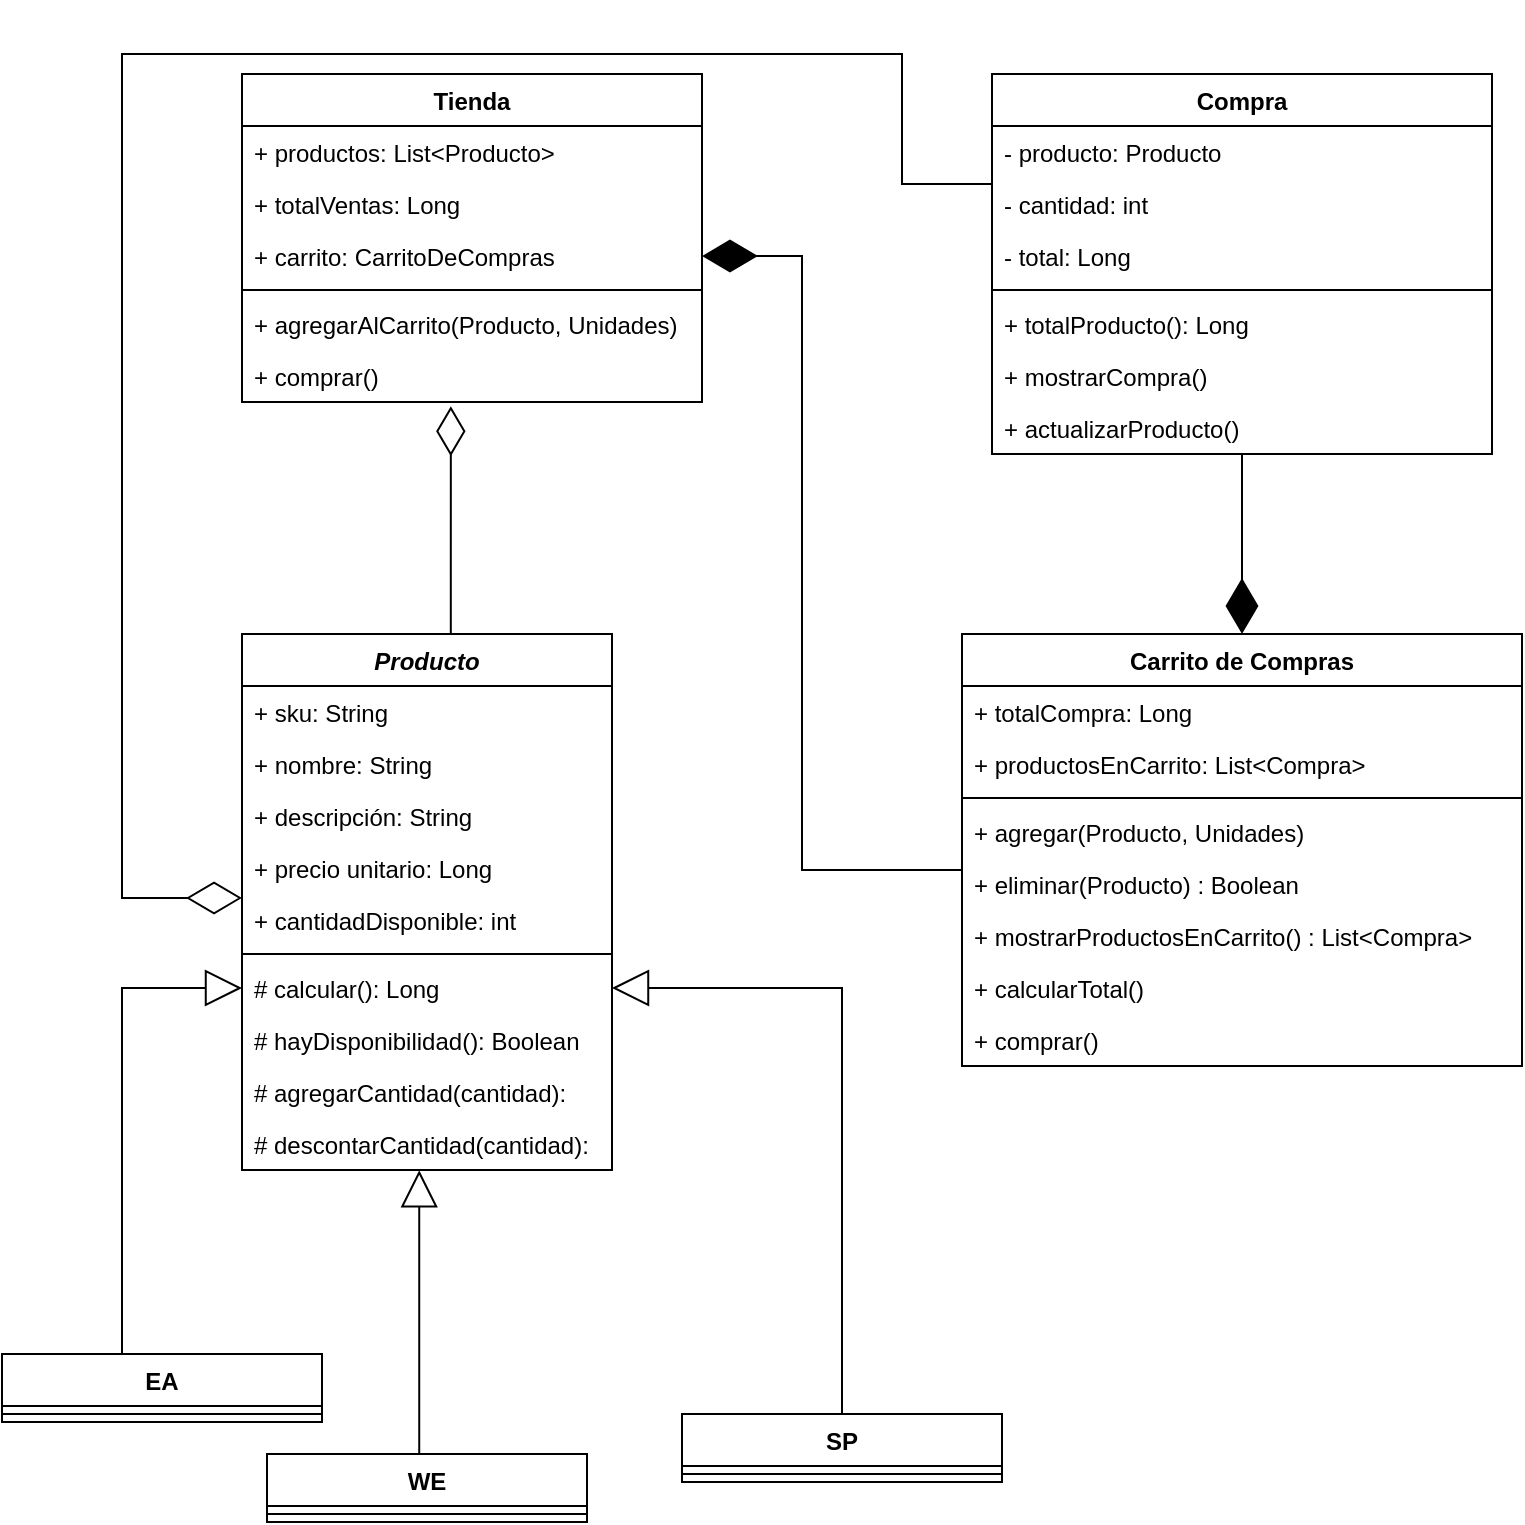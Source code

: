 <mxfile version="13.6.2" type="device"><diagram name="Page-1" id="c4acf3e9-155e-7222-9cf6-157b1a14988f"><mxGraphModel dx="1422" dy="745" grid="1" gridSize="10" guides="1" tooltips="1" connect="1" arrows="1" fold="1" page="1" pageScale="1" pageWidth="850" pageHeight="1100" background="#FFFFFF" math="0" shadow="0"><root><mxCell id="0"/><mxCell id="1" parent="0"/><mxCell id="EBikYnYMfoEEFWF5VXgA-30" style="edgeStyle=orthogonalEdgeStyle;rounded=0;orthogonalLoop=1;jettySize=auto;html=1;endArrow=block;endFill=0;startSize=17;endSize=16;entryX=0;entryY=0.5;entryDx=0;entryDy=0;" parent="1" source="EBikYnYMfoEEFWF5VXgA-18" target="EBikYnYMfoEEFWF5VXgA-4" edge="1"><mxGeometry relative="1" as="geometry"><mxPoint x="355" y="616" as="targetPoint"/><Array as="points"><mxPoint x="90" y="507"/></Array></mxGeometry></mxCell><mxCell id="EBikYnYMfoEEFWF5VXgA-31" style="edgeStyle=orthogonalEdgeStyle;rounded=0;orthogonalLoop=1;jettySize=auto;html=1;startSize=17;endArrow=block;endFill=0;endSize=16;entryX=0.479;entryY=1.006;entryDx=0;entryDy=0;entryPerimeter=0;" parent="1" source="EBikYnYMfoEEFWF5VXgA-26" target="MsU4PZvLRo3ycNSBCjRW-34" edge="1"><mxGeometry relative="1" as="geometry"><Array as="points"><mxPoint x="239" y="760"/><mxPoint x="239" y="760"/></Array><mxPoint x="440" y="650" as="targetPoint"/></mxGeometry></mxCell><mxCell id="EBikYnYMfoEEFWF5VXgA-32" style="edgeStyle=orthogonalEdgeStyle;rounded=0;orthogonalLoop=1;jettySize=auto;html=1;startSize=17;endArrow=block;endFill=0;endSize=16;" parent="1" source="EBikYnYMfoEEFWF5VXgA-22" target="EBikYnYMfoEEFWF5VXgA-4" edge="1"><mxGeometry relative="1" as="geometry"/></mxCell><mxCell id="EBikYnYMfoEEFWF5VXgA-18" value="EA" style="swimlane;fontStyle=1;align=center;verticalAlign=top;childLayout=stackLayout;horizontal=1;startSize=26;horizontalStack=0;resizeParent=1;resizeParentMax=0;resizeLast=0;collapsible=1;marginBottom=0;" parent="1" vertex="1"><mxGeometry x="30" y="690" width="160" height="34" as="geometry"/></mxCell><mxCell id="EBikYnYMfoEEFWF5VXgA-20" value="" style="line;strokeWidth=1;fillColor=none;align=left;verticalAlign=middle;spacingTop=-1;spacingLeft=3;spacingRight=3;rotatable=0;labelPosition=right;points=[];portConstraint=eastwest;" parent="EBikYnYMfoEEFWF5VXgA-18" vertex="1"><mxGeometry y="26" width="160" height="8" as="geometry"/></mxCell><mxCell id="EBikYnYMfoEEFWF5VXgA-22" value="SP" style="swimlane;fontStyle=1;align=center;verticalAlign=top;childLayout=stackLayout;horizontal=1;startSize=26;horizontalStack=0;resizeParent=1;resizeParentMax=0;resizeLast=0;collapsible=1;marginBottom=0;" parent="1" vertex="1"><mxGeometry x="370" y="720" width="160" height="34" as="geometry"/></mxCell><mxCell id="EBikYnYMfoEEFWF5VXgA-24" value="" style="line;strokeWidth=1;fillColor=none;align=left;verticalAlign=middle;spacingTop=-1;spacingLeft=3;spacingRight=3;rotatable=0;labelPosition=right;points=[];portConstraint=eastwest;" parent="EBikYnYMfoEEFWF5VXgA-22" vertex="1"><mxGeometry y="26" width="160" height="8" as="geometry"/></mxCell><mxCell id="MsU4PZvLRo3ycNSBCjRW-37" style="edgeStyle=orthogonalEdgeStyle;rounded=0;orthogonalLoop=1;jettySize=auto;html=1;startArrow=none;startFill=0;endArrow=diamondThin;endFill=0;endSize=22;entryX=0.454;entryY=1.083;entryDx=0;entryDy=0;entryPerimeter=0;" parent="1" source="EBikYnYMfoEEFWF5VXgA-1" target="MsU4PZvLRo3ycNSBCjRW-35" edge="1"><mxGeometry relative="1" as="geometry"><mxPoint x="190" y="270" as="targetPoint"/><Array as="points"><mxPoint x="254" y="300"/></Array></mxGeometry></mxCell><mxCell id="EBikYnYMfoEEFWF5VXgA-1" value="Producto" style="swimlane;fontStyle=3;align=center;verticalAlign=top;childLayout=stackLayout;horizontal=1;startSize=26;horizontalStack=0;resizeParent=1;resizeParentMax=0;resizeLast=0;collapsible=1;marginBottom=0;" parent="1" vertex="1"><mxGeometry x="150" y="330" width="185" height="268" as="geometry"/></mxCell><mxCell id="EBikYnYMfoEEFWF5VXgA-2" value="+ sku: String" style="text;strokeColor=none;fillColor=none;align=left;verticalAlign=top;spacingLeft=4;spacingRight=4;overflow=hidden;rotatable=0;points=[[0,0.5],[1,0.5]];portConstraint=eastwest;" parent="EBikYnYMfoEEFWF5VXgA-1" vertex="1"><mxGeometry y="26" width="185" height="26" as="geometry"/></mxCell><mxCell id="EBikYnYMfoEEFWF5VXgA-14" value="+ nombre: String" style="text;strokeColor=none;fillColor=none;align=left;verticalAlign=top;spacingLeft=4;spacingRight=4;overflow=hidden;rotatable=0;points=[[0,0.5],[1,0.5]];portConstraint=eastwest;" parent="EBikYnYMfoEEFWF5VXgA-1" vertex="1"><mxGeometry y="52" width="185" height="26" as="geometry"/></mxCell><mxCell id="EBikYnYMfoEEFWF5VXgA-16" value="+ descripción: String" style="text;strokeColor=none;fillColor=none;align=left;verticalAlign=top;spacingLeft=4;spacingRight=4;overflow=hidden;rotatable=0;points=[[0,0.5],[1,0.5]];portConstraint=eastwest;" parent="EBikYnYMfoEEFWF5VXgA-1" vertex="1"><mxGeometry y="78" width="185" height="26" as="geometry"/></mxCell><mxCell id="EBikYnYMfoEEFWF5VXgA-15" value="+ precio unitario: Long" style="text;strokeColor=none;fillColor=none;align=left;verticalAlign=top;spacingLeft=4;spacingRight=4;overflow=hidden;rotatable=0;points=[[0,0.5],[1,0.5]];portConstraint=eastwest;" parent="EBikYnYMfoEEFWF5VXgA-1" vertex="1"><mxGeometry y="104" width="185" height="26" as="geometry"/></mxCell><mxCell id="MsU4PZvLRo3ycNSBCjRW-13" value="+ cantidadDisponible: int" style="text;strokeColor=none;fillColor=none;align=left;verticalAlign=top;spacingLeft=4;spacingRight=4;overflow=hidden;rotatable=0;points=[[0,0.5],[1,0.5]];portConstraint=eastwest;" parent="EBikYnYMfoEEFWF5VXgA-1" vertex="1"><mxGeometry y="130" width="185" height="26" as="geometry"/></mxCell><mxCell id="EBikYnYMfoEEFWF5VXgA-3" value="" style="line;strokeWidth=1;fillColor=none;align=left;verticalAlign=middle;spacingTop=-1;spacingLeft=3;spacingRight=3;rotatable=0;labelPosition=right;points=[];portConstraint=eastwest;" parent="EBikYnYMfoEEFWF5VXgA-1" vertex="1"><mxGeometry y="156" width="185" height="8" as="geometry"/></mxCell><mxCell id="EBikYnYMfoEEFWF5VXgA-4" value="# calcular(): Long" style="text;strokeColor=none;fillColor=none;align=left;verticalAlign=top;spacingLeft=4;spacingRight=4;overflow=hidden;rotatable=0;points=[[0,0.5],[1,0.5]];portConstraint=eastwest;" parent="EBikYnYMfoEEFWF5VXgA-1" vertex="1"><mxGeometry y="164" width="185" height="26" as="geometry"/></mxCell><mxCell id="MsU4PZvLRo3ycNSBCjRW-32" value="# hayDisponibilidad(): Boolean" style="text;strokeColor=none;fillColor=none;align=left;verticalAlign=top;spacingLeft=4;spacingRight=4;overflow=hidden;rotatable=0;points=[[0,0.5],[1,0.5]];portConstraint=eastwest;" parent="EBikYnYMfoEEFWF5VXgA-1" vertex="1"><mxGeometry y="190" width="185" height="26" as="geometry"/></mxCell><mxCell id="MsU4PZvLRo3ycNSBCjRW-33" value="# agregarCantidad(cantidad): " style="text;strokeColor=none;fillColor=none;align=left;verticalAlign=top;spacingLeft=4;spacingRight=4;overflow=hidden;rotatable=0;points=[[0,0.5],[1,0.5]];portConstraint=eastwest;" parent="EBikYnYMfoEEFWF5VXgA-1" vertex="1"><mxGeometry y="216" width="185" height="26" as="geometry"/></mxCell><mxCell id="MsU4PZvLRo3ycNSBCjRW-34" value="# descontarCantidad(cantidad): " style="text;strokeColor=none;fillColor=none;align=left;verticalAlign=top;spacingLeft=4;spacingRight=4;overflow=hidden;rotatable=0;points=[[0,0.5],[1,0.5]];portConstraint=eastwest;" parent="EBikYnYMfoEEFWF5VXgA-1" vertex="1"><mxGeometry y="242" width="185" height="26" as="geometry"/></mxCell><mxCell id="EBikYnYMfoEEFWF5VXgA-9" value="Carrito de Compras" style="swimlane;fontStyle=1;align=center;verticalAlign=top;childLayout=stackLayout;horizontal=1;startSize=26;horizontalStack=0;resizeParent=1;resizeParentMax=0;resizeLast=0;collapsible=1;marginBottom=0;" parent="1" vertex="1"><mxGeometry x="510" y="330" width="280" height="216" as="geometry"/></mxCell><mxCell id="EBikYnYMfoEEFWF5VXgA-10" value="+ totalCompra: Long" style="text;strokeColor=none;fillColor=none;align=left;verticalAlign=top;spacingLeft=4;spacingRight=4;overflow=hidden;rotatable=0;points=[[0,0.5],[1,0.5]];portConstraint=eastwest;" parent="EBikYnYMfoEEFWF5VXgA-9" vertex="1"><mxGeometry y="26" width="280" height="26" as="geometry"/></mxCell><mxCell id="MsU4PZvLRo3ycNSBCjRW-7" value="+ productosEnCarrito: List&lt;Compra&gt;" style="text;strokeColor=none;fillColor=none;align=left;verticalAlign=top;spacingLeft=4;spacingRight=4;overflow=hidden;rotatable=0;points=[[0,0.5],[1,0.5]];portConstraint=eastwest;" parent="EBikYnYMfoEEFWF5VXgA-9" vertex="1"><mxGeometry y="52" width="280" height="26" as="geometry"/></mxCell><mxCell id="EBikYnYMfoEEFWF5VXgA-11" value="" style="line;strokeWidth=1;fillColor=none;align=left;verticalAlign=middle;spacingTop=-1;spacingLeft=3;spacingRight=3;rotatable=0;labelPosition=right;points=[];portConstraint=eastwest;" parent="EBikYnYMfoEEFWF5VXgA-9" vertex="1"><mxGeometry y="78" width="280" height="8" as="geometry"/></mxCell><mxCell id="EBikYnYMfoEEFWF5VXgA-12" value="+ agregar(Producto, Unidades)" style="text;strokeColor=none;fillColor=none;align=left;verticalAlign=top;spacingLeft=4;spacingRight=4;overflow=hidden;rotatable=0;points=[[0,0.5],[1,0.5]];portConstraint=eastwest;" parent="EBikYnYMfoEEFWF5VXgA-9" vertex="1"><mxGeometry y="86" width="280" height="26" as="geometry"/></mxCell><mxCell id="MsU4PZvLRo3ycNSBCjRW-26" value="+ eliminar(Producto) : Boolean" style="text;strokeColor=none;fillColor=none;align=left;verticalAlign=top;spacingLeft=4;spacingRight=4;overflow=hidden;rotatable=0;points=[[0,0.5],[1,0.5]];portConstraint=eastwest;" parent="EBikYnYMfoEEFWF5VXgA-9" vertex="1"><mxGeometry y="112" width="280" height="26" as="geometry"/></mxCell><mxCell id="MsU4PZvLRo3ycNSBCjRW-8" value="+ mostrarProductosEnCarrito() : List&lt;Compra&gt;" style="text;strokeColor=none;fillColor=none;align=left;verticalAlign=top;spacingLeft=4;spacingRight=4;overflow=hidden;rotatable=0;points=[[0,0.5],[1,0.5]];portConstraint=eastwest;" parent="EBikYnYMfoEEFWF5VXgA-9" vertex="1"><mxGeometry y="138" width="280" height="26" as="geometry"/></mxCell><mxCell id="MsU4PZvLRo3ycNSBCjRW-23" value="+ calcularTotal()" style="text;strokeColor=none;fillColor=none;align=left;verticalAlign=top;spacingLeft=4;spacingRight=4;overflow=hidden;rotatable=0;points=[[0,0.5],[1,0.5]];portConstraint=eastwest;" parent="EBikYnYMfoEEFWF5VXgA-9" vertex="1"><mxGeometry y="164" width="280" height="26" as="geometry"/></mxCell><mxCell id="MsU4PZvLRo3ycNSBCjRW-27" value="+ comprar()" style="text;strokeColor=none;fillColor=none;align=left;verticalAlign=top;spacingLeft=4;spacingRight=4;overflow=hidden;rotatable=0;points=[[0,0.5],[1,0.5]];portConstraint=eastwest;" parent="EBikYnYMfoEEFWF5VXgA-9" vertex="1"><mxGeometry y="190" width="280" height="26" as="geometry"/></mxCell><mxCell id="MsU4PZvLRo3ycNSBCjRW-1" value="Tienda" style="swimlane;fontStyle=1;align=center;verticalAlign=top;childLayout=stackLayout;horizontal=1;startSize=26;horizontalStack=0;resizeParent=1;resizeParentMax=0;resizeLast=0;collapsible=1;marginBottom=0;" parent="1" vertex="1"><mxGeometry x="150" y="50" width="230" height="164" as="geometry"/></mxCell><mxCell id="MsU4PZvLRo3ycNSBCjRW-2" value="+ productos: List&lt;Producto&gt;" style="text;strokeColor=none;fillColor=none;align=left;verticalAlign=top;spacingLeft=4;spacingRight=4;overflow=hidden;rotatable=0;points=[[0,0.5],[1,0.5]];portConstraint=eastwest;" parent="MsU4PZvLRo3ycNSBCjRW-1" vertex="1"><mxGeometry y="26" width="230" height="26" as="geometry"/></mxCell><mxCell id="MsU4PZvLRo3ycNSBCjRW-31" value="+ totalVentas: Long" style="text;strokeColor=none;fillColor=none;align=left;verticalAlign=top;spacingLeft=4;spacingRight=4;overflow=hidden;rotatable=0;points=[[0,0.5],[1,0.5]];portConstraint=eastwest;" parent="MsU4PZvLRo3ycNSBCjRW-1" vertex="1"><mxGeometry y="52" width="230" height="26" as="geometry"/></mxCell><mxCell id="MsU4PZvLRo3ycNSBCjRW-36" value="+ carrito: CarritoDeCompras" style="text;strokeColor=none;fillColor=none;align=left;verticalAlign=top;spacingLeft=4;spacingRight=4;overflow=hidden;rotatable=0;points=[[0,0.5],[1,0.5]];portConstraint=eastwest;" parent="MsU4PZvLRo3ycNSBCjRW-1" vertex="1"><mxGeometry y="78" width="230" height="26" as="geometry"/></mxCell><mxCell id="MsU4PZvLRo3ycNSBCjRW-3" value="" style="line;strokeWidth=1;fillColor=none;align=left;verticalAlign=middle;spacingTop=-1;spacingLeft=3;spacingRight=3;rotatable=0;labelPosition=right;points=[];portConstraint=eastwest;" parent="MsU4PZvLRo3ycNSBCjRW-1" vertex="1"><mxGeometry y="104" width="230" height="8" as="geometry"/></mxCell><mxCell id="MsU4PZvLRo3ycNSBCjRW-4" value="+ agregarAlCarrito(Producto, Unidades)" style="text;strokeColor=none;fillColor=none;align=left;verticalAlign=top;spacingLeft=4;spacingRight=4;overflow=hidden;rotatable=0;points=[[0,0.5],[1,0.5]];portConstraint=eastwest;" parent="MsU4PZvLRo3ycNSBCjRW-1" vertex="1"><mxGeometry y="112" width="230" height="26" as="geometry"/></mxCell><mxCell id="MsU4PZvLRo3ycNSBCjRW-35" value="+ comprar()" style="text;strokeColor=none;fillColor=none;align=left;verticalAlign=top;spacingLeft=4;spacingRight=4;overflow=hidden;rotatable=0;points=[[0,0.5],[1,0.5]];portConstraint=eastwest;" parent="MsU4PZvLRo3ycNSBCjRW-1" vertex="1"><mxGeometry y="138" width="230" height="26" as="geometry"/></mxCell><mxCell id="MsU4PZvLRo3ycNSBCjRW-39" style="edgeStyle=orthogonalEdgeStyle;rounded=0;orthogonalLoop=1;jettySize=auto;html=1;entryX=1;entryY=0.5;entryDx=0;entryDy=0;endArrow=diamondThin;endFill=1;endSize=25;exitX=0;exitY=0.5;exitDx=0;exitDy=0;" parent="1" source="MsU4PZvLRo3ycNSBCjRW-26" target="MsU4PZvLRo3ycNSBCjRW-36" edge="1"><mxGeometry relative="1" as="geometry"><Array as="points"><mxPoint x="510" y="448"/><mxPoint x="430" y="448"/><mxPoint x="430" y="141"/></Array><mxPoint x="460" y="448" as="sourcePoint"/></mxGeometry></mxCell><mxCell id="MsU4PZvLRo3ycNSBCjRW-42" style="edgeStyle=orthogonalEdgeStyle;rounded=0;orthogonalLoop=1;jettySize=auto;html=1;startArrow=none;startFill=0;startSize=6;endArrow=diamondThin;endFill=0;endSize=25;entryX=0;entryY=0.077;entryDx=0;entryDy=0;entryPerimeter=0;exitX=0;exitY=0.5;exitDx=0;exitDy=0;" parent="1" source="MsU4PZvLRo3ycNSBCjRW-20" target="MsU4PZvLRo3ycNSBCjRW-13" edge="1"><mxGeometry relative="1" as="geometry"><Array as="points"><mxPoint x="480" y="105"/><mxPoint x="480" y="40"/><mxPoint x="90" y="40"/><mxPoint x="90" y="462"/></Array><mxPoint x="440" y="80" as="targetPoint"/></mxGeometry></mxCell><mxCell id="MsU4PZvLRo3ycNSBCjRW-40" style="edgeStyle=orthogonalEdgeStyle;rounded=0;orthogonalLoop=1;jettySize=auto;html=1;endArrow=diamondThin;endFill=1;startSize=6;endSize=25;" parent="1" source="MsU4PZvLRo3ycNSBCjRW-41" target="EBikYnYMfoEEFWF5VXgA-9" edge="1"><mxGeometry relative="1" as="geometry"><mxPoint x="650" y="240" as="sourcePoint"/><mxPoint x="620" y="250" as="targetPoint"/><Array as="points"><mxPoint x="650" y="260"/><mxPoint x="650" y="260"/></Array></mxGeometry></mxCell><mxCell id="MsU4PZvLRo3ycNSBCjRW-15" value="Compra" style="swimlane;fontStyle=1;align=center;verticalAlign=top;childLayout=stackLayout;horizontal=1;startSize=26;horizontalStack=0;resizeParent=1;resizeParentMax=0;resizeLast=0;collapsible=1;marginBottom=0;" parent="1" vertex="1"><mxGeometry x="525" y="50" width="250" height="190" as="geometry"/></mxCell><mxCell id="MsU4PZvLRo3ycNSBCjRW-16" value="- producto: Producto" style="text;strokeColor=none;fillColor=none;align=left;verticalAlign=top;spacingLeft=4;spacingRight=4;overflow=hidden;rotatable=0;points=[[0,0.5],[1,0.5]];portConstraint=eastwest;" parent="MsU4PZvLRo3ycNSBCjRW-15" vertex="1"><mxGeometry y="26" width="250" height="26" as="geometry"/></mxCell><mxCell id="MsU4PZvLRo3ycNSBCjRW-19" value="- cantidad: int" style="text;strokeColor=none;fillColor=none;align=left;verticalAlign=top;spacingLeft=4;spacingRight=4;overflow=hidden;rotatable=0;points=[[0,0.5],[1,0.5]];portConstraint=eastwest;" parent="MsU4PZvLRo3ycNSBCjRW-15" vertex="1"><mxGeometry y="52" width="250" height="26" as="geometry"/></mxCell><mxCell id="MsU4PZvLRo3ycNSBCjRW-20" value="- total: Long" style="text;strokeColor=none;fillColor=none;align=left;verticalAlign=top;spacingLeft=4;spacingRight=4;overflow=hidden;rotatable=0;points=[[0,0.5],[1,0.5]];portConstraint=eastwest;" parent="MsU4PZvLRo3ycNSBCjRW-15" vertex="1"><mxGeometry y="78" width="250" height="26" as="geometry"/></mxCell><mxCell id="MsU4PZvLRo3ycNSBCjRW-17" value="" style="line;strokeWidth=1;fillColor=none;align=left;verticalAlign=middle;spacingTop=-1;spacingLeft=3;spacingRight=3;rotatable=0;labelPosition=right;points=[];portConstraint=eastwest;" parent="MsU4PZvLRo3ycNSBCjRW-15" vertex="1"><mxGeometry y="104" width="250" height="8" as="geometry"/></mxCell><mxCell id="MsU4PZvLRo3ycNSBCjRW-18" value="+ totalProducto(): Long" style="text;strokeColor=none;fillColor=none;align=left;verticalAlign=top;spacingLeft=4;spacingRight=4;overflow=hidden;rotatable=0;points=[[0,0.5],[1,0.5]];portConstraint=eastwest;" parent="MsU4PZvLRo3ycNSBCjRW-15" vertex="1"><mxGeometry y="112" width="250" height="26" as="geometry"/></mxCell><mxCell id="MsU4PZvLRo3ycNSBCjRW-24" value="+ mostrarCompra()" style="text;strokeColor=none;fillColor=none;align=left;verticalAlign=top;spacingLeft=4;spacingRight=4;overflow=hidden;rotatable=0;points=[[0,0.5],[1,0.5]];portConstraint=eastwest;" parent="MsU4PZvLRo3ycNSBCjRW-15" vertex="1"><mxGeometry y="138" width="250" height="26" as="geometry"/></mxCell><mxCell id="MsU4PZvLRo3ycNSBCjRW-41" value="+ actualizarProducto()" style="text;strokeColor=none;fillColor=none;align=left;verticalAlign=top;spacingLeft=4;spacingRight=4;overflow=hidden;rotatable=0;points=[[0,0.5],[1,0.5]];portConstraint=eastwest;" parent="MsU4PZvLRo3ycNSBCjRW-15" vertex="1"><mxGeometry y="164" width="250" height="26" as="geometry"/></mxCell><mxCell id="EBikYnYMfoEEFWF5VXgA-26" value="WE" style="swimlane;fontStyle=1;align=center;verticalAlign=top;childLayout=stackLayout;horizontal=1;startSize=26;horizontalStack=0;resizeParent=1;resizeParentMax=0;resizeLast=0;collapsible=1;marginBottom=0;" parent="1" vertex="1"><mxGeometry x="162.5" y="740" width="160" height="34" as="geometry"/></mxCell><mxCell id="EBikYnYMfoEEFWF5VXgA-28" value="" style="line;strokeWidth=1;fillColor=none;align=left;verticalAlign=middle;spacingTop=-1;spacingLeft=3;spacingRight=3;rotatable=0;labelPosition=right;points=[];portConstraint=eastwest;" parent="EBikYnYMfoEEFWF5VXgA-26" vertex="1"><mxGeometry y="26" width="160" height="8" as="geometry"/></mxCell></root></mxGraphModel></diagram></mxfile>
